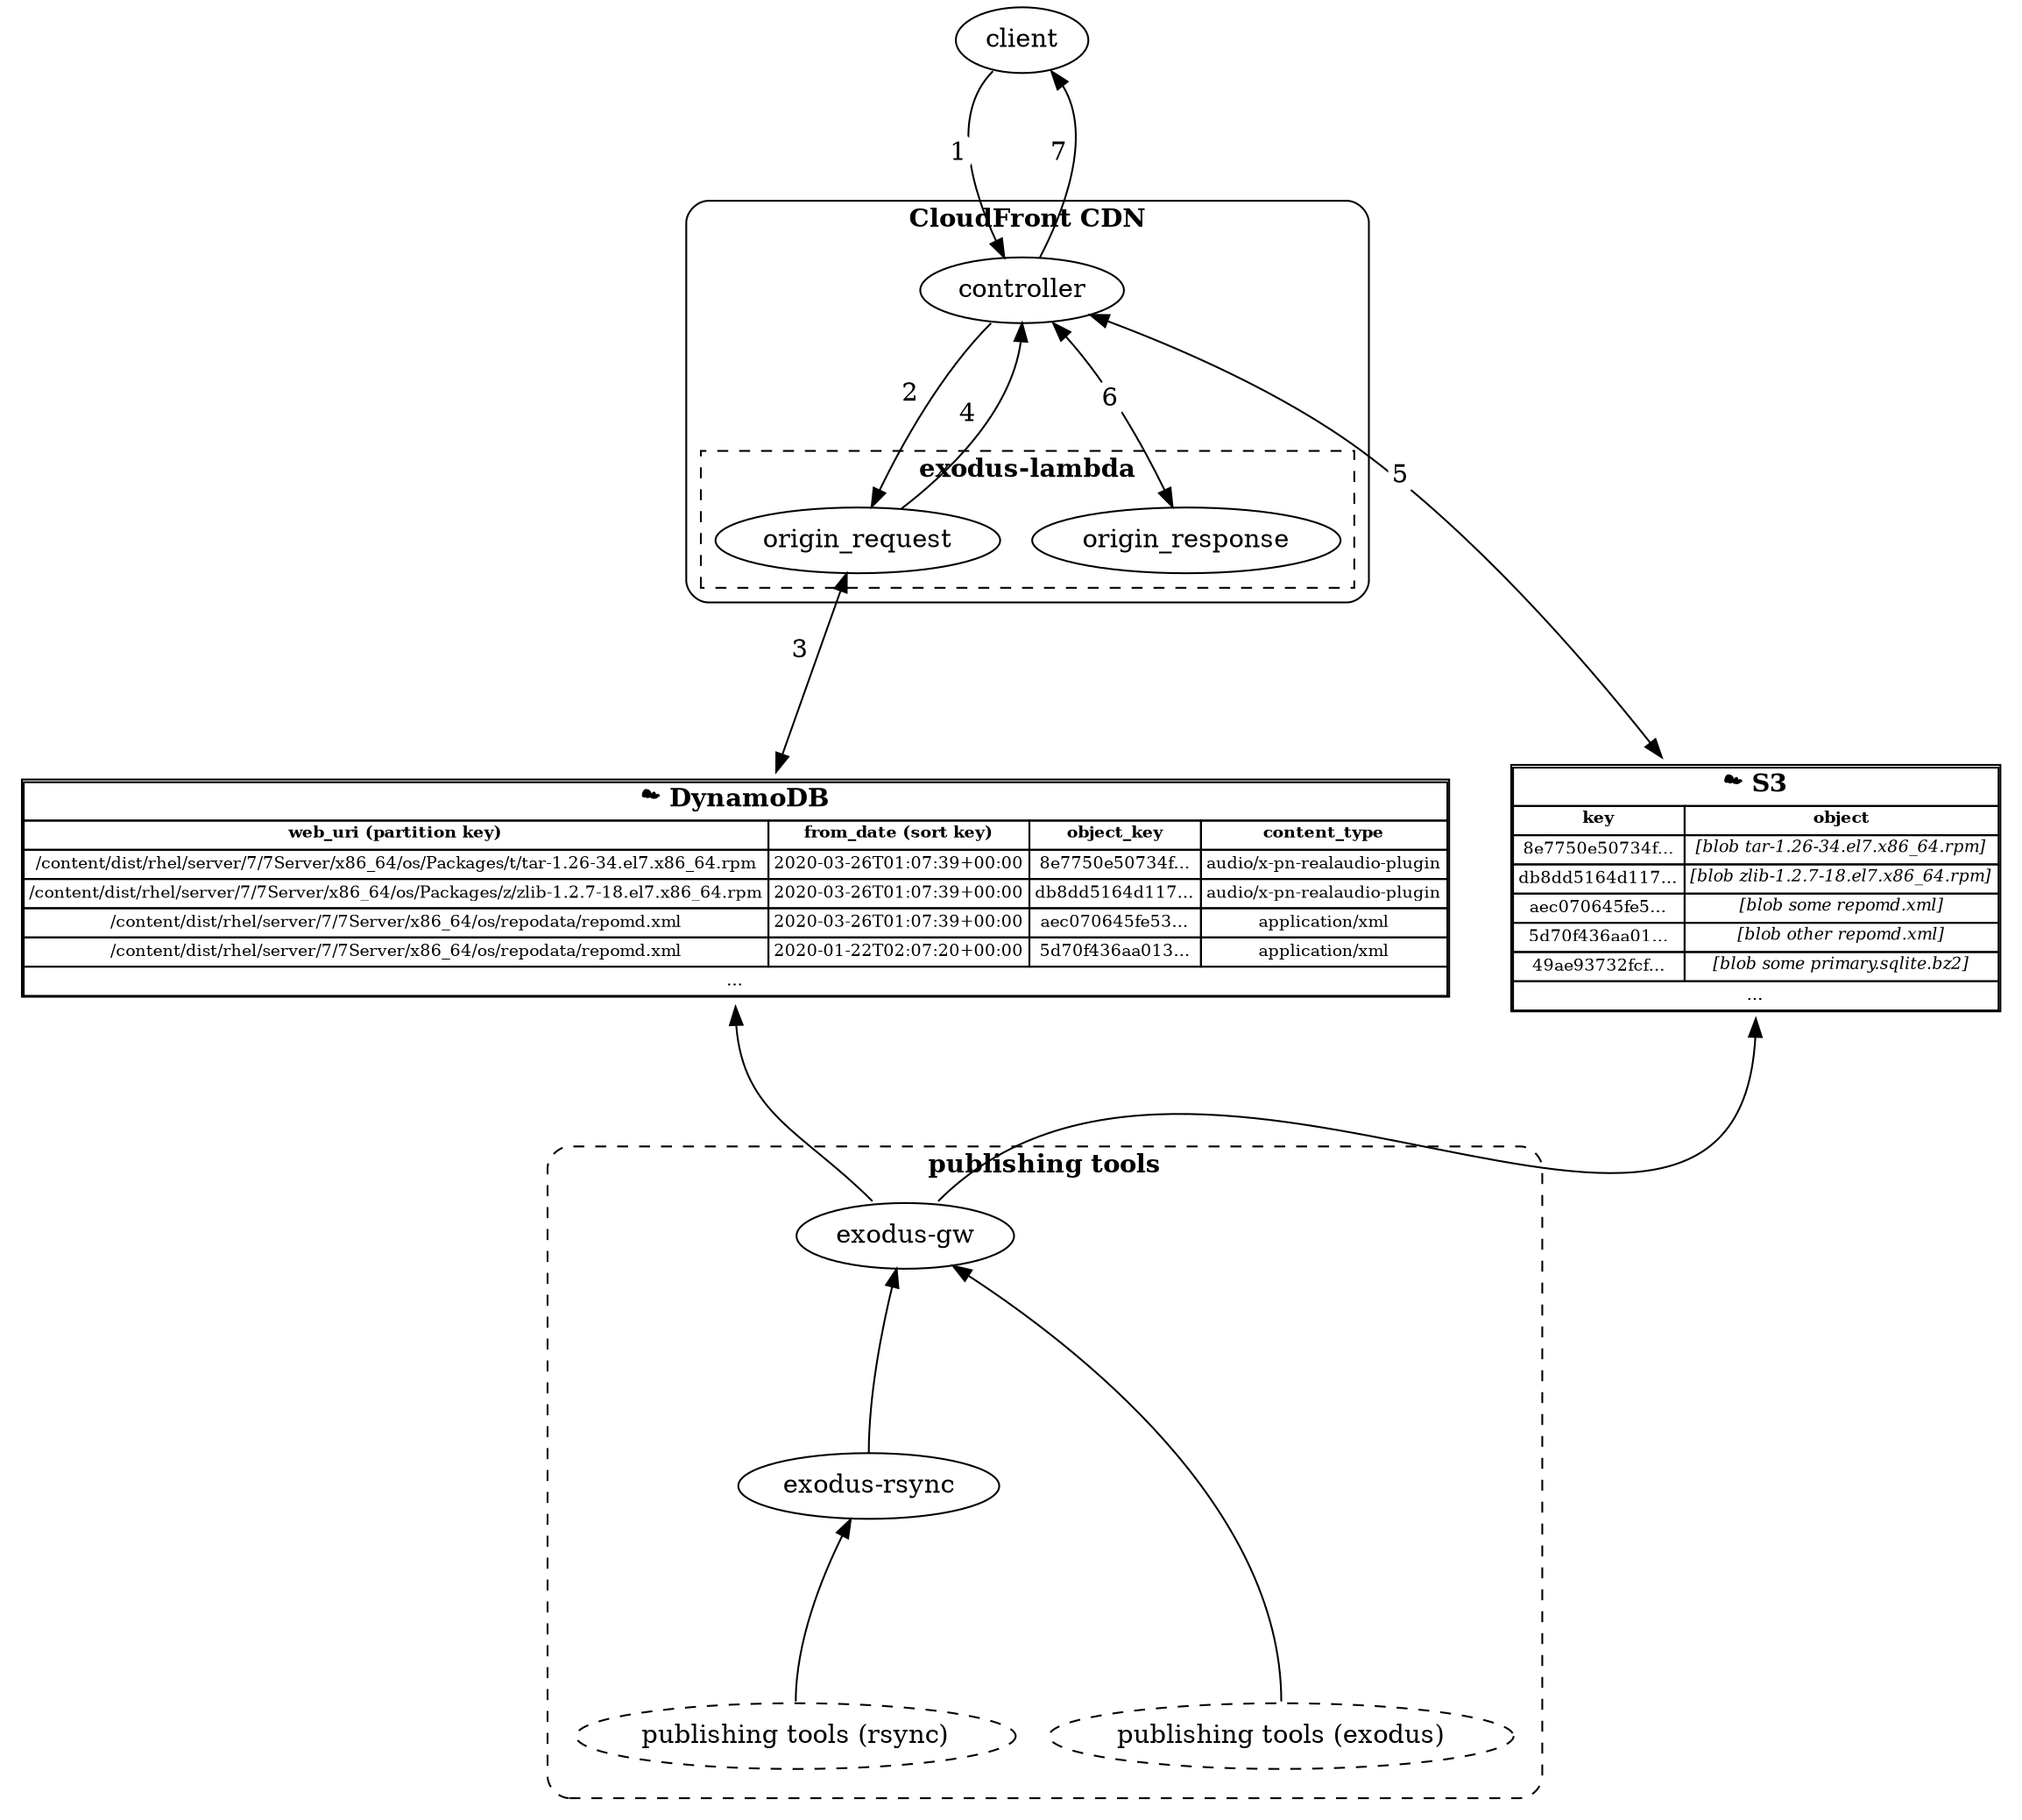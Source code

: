digraph {
    ranksep="1.4";

    # These are arranged and labelled to communicate the
    # sequence of events when a request is processed.
    # Try to keep them in this order.
    client:sw -> controller [
        xlabel=< <table bgcolor="white" border="0" cellborder="0" cellpadding="0" style="rounded"><tr><td>1</td></tr></table> >
    ]

    controller:sw -> origin_request [
        xlabel=< <table bgcolor="white" border="0" cellborder="0" cellpadding="0" style="rounded"><tr><td>2</td></tr></table> >
    ]

    origin_request -> db [
        xlabel=< <table bgcolor="white" border="0" cellborder="0" cellpadding="0" style="rounded"><tr><td>3</td></tr></table> >,
        dir=both
    ]

    origin_request -> controller:s [
        xlabel=< <table bgcolor="white" border="0" cellborder="0" cellpadding="0" style="rounded"><tr><td>4</td></tr></table> >
    ]

    controller -> S3 [
        xlabel=< <table bgcolor="white" border="0" cellborder="0" cellpadding="0" style="rounded"><tr><td>5</td></tr></table> >,
        dir=both
    ]

    controller:se -> origin_response [
        xlabel=< <table bgcolor="white" border="0" cellborder="0" cellpadding="0" style="rounded"><tr><td>6</td></tr></table> >,
        dir=both
    ]

    controller -> client:se [
        xlabel=< <table bgcolor="white" border="0" cellborder="0" cellpadding="0" style="rounded"><tr><td>7</td></tr></table> >
    ]

    # publishing tools are mentioned, but do not participate
    # in the request processing.
    # Connection order here is reversed to force the publishing tools to the bottom
    # of the graph, which makes them stand out a bit more.
    S3:s -> exodus_gw:ne [dir="back"]
    db:s -> exodus_gw:nw [dir="back"]

    exodus_gw -> exodus_rsync:n [dir="back"];
    exodus_gw -> native_tools:n [dir="back"];
    exodus_rsync -> legacy_tools:n [dir="back"];

    client [label="client"]
    exodus_gw [label="exodus-gw"];
    exodus_rsync [label="exodus-rsync"];
    legacy_tools [label="publishing tools (rsync)", style="dashed"];
    native_tools [label="publishing tools (exodus)", style="dashed"];

    db [
        shape=plaintext
        fontsize=9
        label=<

            <table border='1' cellborder='1' cellspacing='0'>
                <tr><td colspan='4'><font point-size="14"><b>☁ DynamoDB</b></font></td></tr>
                <tr>
                    <td><b>web_uri (partition key)</b></td>
                    <td><b>from_date (sort key)</b></td>
                    <td><b>object_key</b></td>
                    <td><b>content_type</b></td>
                </tr>
                <tr>
                    <td>/content/dist/rhel/server/7/7Server/x86_64/os/Packages/t/tar-1.26-34.el7.x86_64.rpm</td>
                    <td>2020-03-26T01:07:39+00:00</td>
                    <td>8e7750e50734f...</td>
                    <td>audio/x-pn-realaudio-plugin</td>
                </tr>
                <tr>
                    <td>/content/dist/rhel/server/7/7Server/x86_64/os/Packages/z/zlib-1.2.7-18.el7.x86_64.rpm</td>
                    <td>2020-03-26T01:07:39+00:00</td>
                    <td>db8dd5164d117...</td>
                    <td>audio/x-pn-realaudio-plugin</td>
                </tr>
                <tr>
                    <td>/content/dist/rhel/server/7/7Server/x86_64/os/repodata/repomd.xml</td>
                    <td>2020-03-26T01:07:39+00:00</td>
                    <td>aec070645fe53...</td>
                    <td>application/xml</td>
                </tr>
                <tr>
                    <td>/content/dist/rhel/server/7/7Server/x86_64/os/repodata/repomd.xml</td>
                    <td>2020-01-22T02:07:20+00:00</td>
                    <td>5d70f436aa013...</td>
                    <td>application/xml</td>
                </tr>
                <tr><td colspan='4'>...</td></tr>
            </table>
        >
    ];

    S3 [
        shape=plaintext
        fontsize=9
        label=<

                <table border='1' cellborder='1' cellspacing='0'>
                    <tr><td colspan='2'><font point-size="14"><b>☁ S3</b></font></td></tr>
                    <tr>
                        <td><b>key</b></td>
                        <td><b>object</b></td>
                    </tr>
                    <tr>
                        <td>8e7750e50734f...</td>
                        <td><i>[blob tar-1.26-34.el7.x86_64.rpm]</i></td>
                    </tr>
                    <tr>
                        <td>db8dd5164d117...</td>
                        <td><i>[blob zlib-1.2.7-18.el7.x86_64.rpm]</i></td>
                    </tr>
                    <tr>
                        <td>aec070645fe5...</td>
                        <td><i>[blob some repomd.xml]</i></td>
                    </tr>
                    <tr>
                        <td>5d70f436aa01...</td>
                        <td><i>[blob other repomd.xml]</i></td>
                    </tr>
                    <tr>
                        <td>49ae93732fcf...</td>
                        <td><i>[blob some primary.sqlite.bz2]</i></td>
                    </tr>
                    <tr><td colspan='2'>...</td></tr>
                </table>
        >
    ];

    subgraph cluster_0 {
        label=< <b>CloudFront CDN</b> >
        style="rounded";
        controller;
        subgraph cluster_1 {
            label=<<b>exodus-lambda</b>>;
            style="dashed";
            rank=same
            origin_request;
            origin_response;
        }
    }

    subgraph cluster_10 {
        label=< <b>publishing tools</b> >
        style="dashed,rounded";
        exodus_gw;
        exodus_rsync;
        subgraph cluster_11 {
            label="";
            style="invis";
            rank=same;
            legacy_tools;
            native_tools;
        }
    }
}
